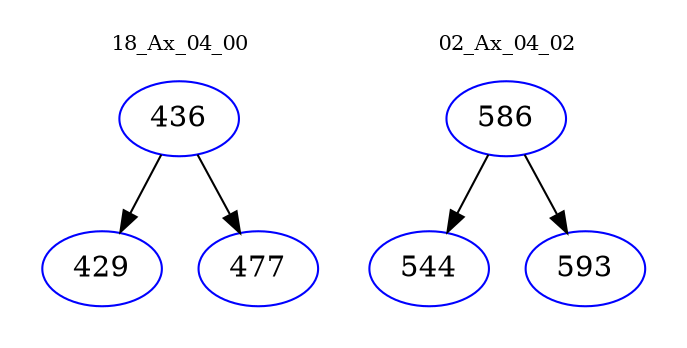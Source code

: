 digraph{
subgraph cluster_0 {
color = white
label = "18_Ax_04_00";
fontsize=10;
T0_436 [label="436", color="blue"]
T0_436 -> T0_429 [color="black"]
T0_429 [label="429", color="blue"]
T0_436 -> T0_477 [color="black"]
T0_477 [label="477", color="blue"]
}
subgraph cluster_1 {
color = white
label = "02_Ax_04_02";
fontsize=10;
T1_586 [label="586", color="blue"]
T1_586 -> T1_544 [color="black"]
T1_544 [label="544", color="blue"]
T1_586 -> T1_593 [color="black"]
T1_593 [label="593", color="blue"]
}
}
